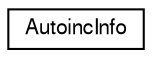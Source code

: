 digraph "Graphical Class Hierarchy"
{
  edge [fontname="FreeSans",fontsize="10",labelfontname="FreeSans",labelfontsize="10"];
  node [fontname="FreeSans",fontsize="10",shape=record];
  rankdir="LR";
  Node0 [label="AutoincInfo",height=0.2,width=0.4,color="black", fillcolor="white", style="filled",URL="$structAutoincInfo.html"];
}
